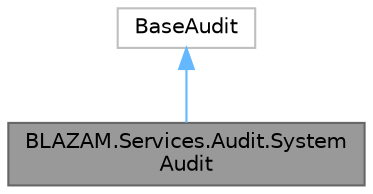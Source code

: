 digraph "BLAZAM.Services.Audit.SystemAudit"
{
 // LATEX_PDF_SIZE
  bgcolor="transparent";
  edge [fontname=Helvetica,fontsize=10,labelfontname=Helvetica,labelfontsize=10];
  node [fontname=Helvetica,fontsize=10,shape=box,height=0.2,width=0.4];
  Node1 [id="Node000001",label="BLAZAM.Services.Audit.System\lAudit",height=0.2,width=0.4,color="gray40", fillcolor="grey60", style="filled", fontcolor="black",tooltip=" "];
  Node2 -> Node1 [id="edge1_Node000001_Node000002",dir="back",color="steelblue1",style="solid",tooltip=" "];
  Node2 [id="Node000002",label="BaseAudit",height=0.2,width=0.4,color="grey75", fillcolor="white", style="filled",URL="$class_b_l_a_z_a_m_1_1_services_1_1_audit_1_1_base_audit.html",tooltip=" "];
}
